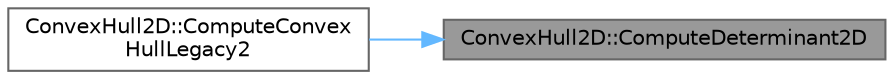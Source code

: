 digraph "ConvexHull2D::ComputeDeterminant2D"
{
 // INTERACTIVE_SVG=YES
 // LATEX_PDF_SIZE
  bgcolor="transparent";
  edge [fontname=Helvetica,fontsize=10,labelfontname=Helvetica,labelfontsize=10];
  node [fontname=Helvetica,fontsize=10,shape=box,height=0.2,width=0.4];
  rankdir="RL";
  Node1 [id="Node000001",label="ConvexHull2D::ComputeDeterminant2D",height=0.2,width=0.4,color="gray40", fillcolor="grey60", style="filled", fontcolor="black",tooltip="Returns <0 if C is left of A-B."];
  Node1 -> Node2 [id="edge1_Node000001_Node000002",dir="back",color="steelblue1",style="solid",tooltip=" "];
  Node2 [id="Node000002",label="ConvexHull2D::ComputeConvex\lHullLegacy2",height=0.2,width=0.4,color="grey40", fillcolor="white", style="filled",URL="$dd/db6/namespaceConvexHull2D.html#a55503e2706e49acd8cc7c0642560b9da",tooltip="Alternate simple implementation that was found to work correctly for points that are very close toget..."];
}
